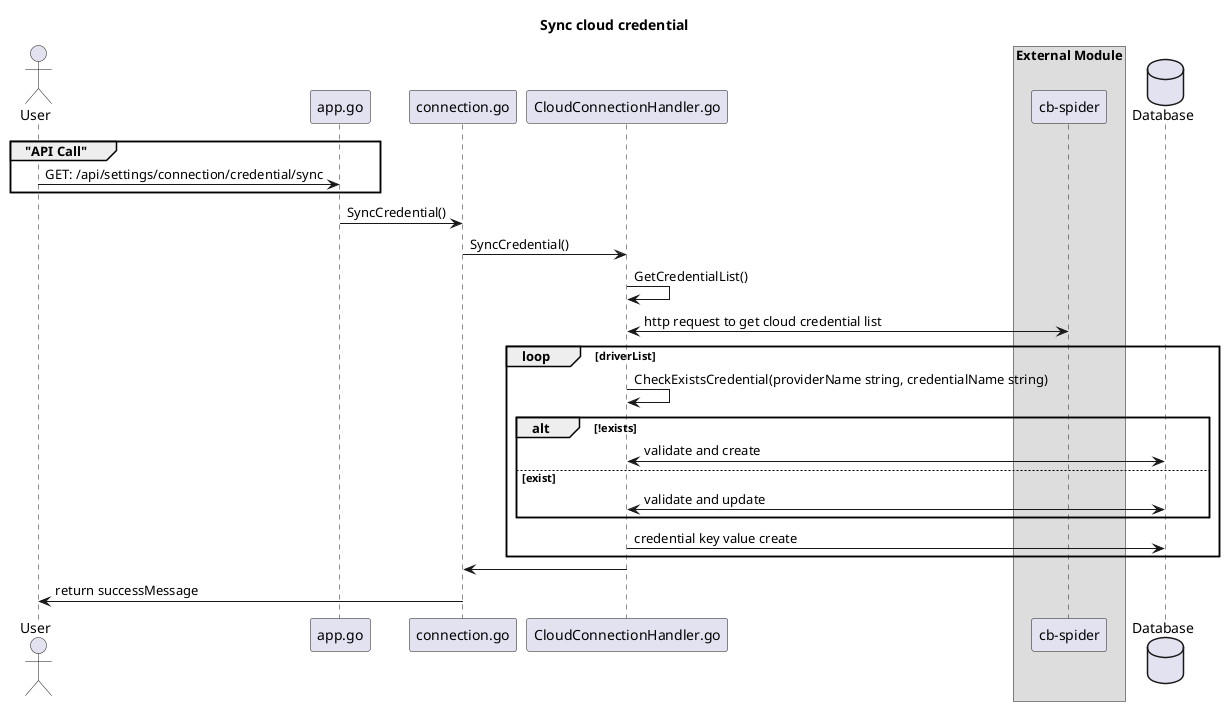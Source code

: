 @startuml

title "Sync cloud credential"

actor User as user

participant "app.go" as app
participant "connection.go" as route
participant "CloudConnectionHandler.go" as handler


box "External Module"
participant "cb-spider" as spider
end box

database Database as DB

group  "API Call"
user    -> app : GET: /api/settings/connection/credential/sync
end

app     -> route: SyncCredential()
route -> handler: SyncCredential()
handler -> handler: GetCredentialList()
handler <-> spider : http request to get cloud credential list

loop driverList
    handler -> handler: CheckExistsCredential(providerName string, credentialName string)
    alt !exists 
        handler <-> DB : validate and create
    else exist
        handler <-> DB : validate and update
    end
    handler -> DB : credential key value create
end

route <- handler: 
user <- route:  return successMessage

@enduml
